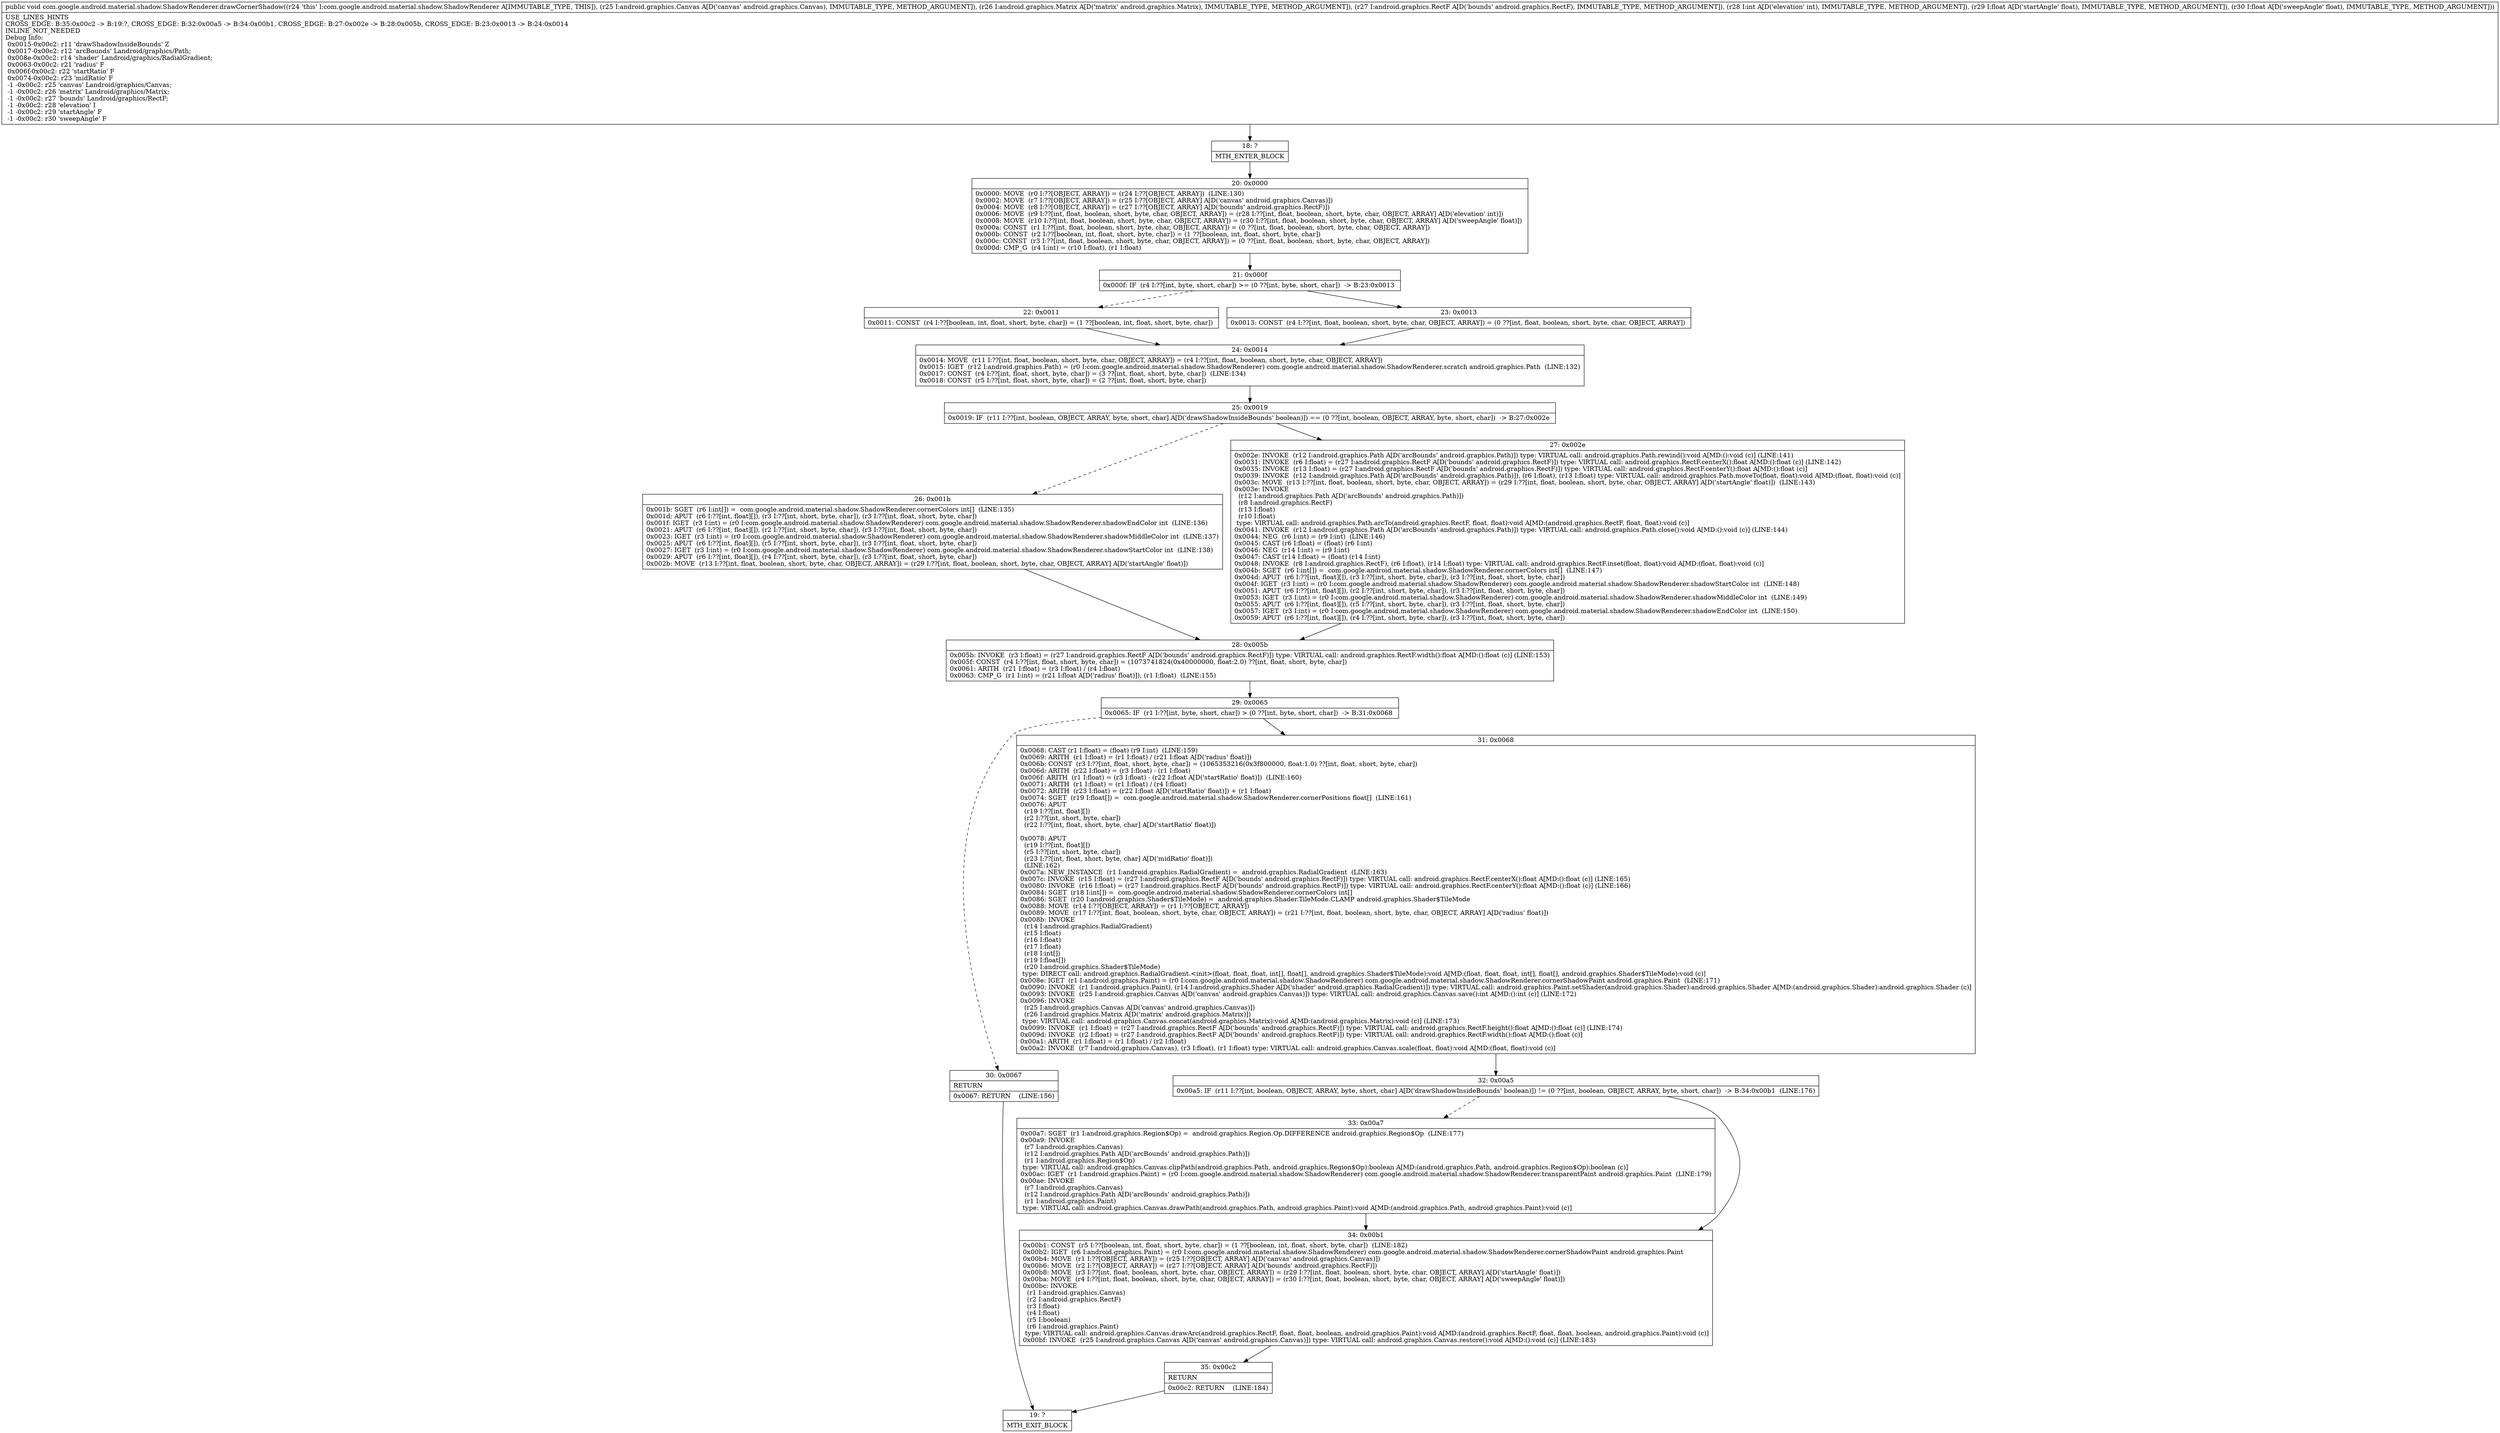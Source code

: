 digraph "CFG forcom.google.android.material.shadow.ShadowRenderer.drawCornerShadow(Landroid\/graphics\/Canvas;Landroid\/graphics\/Matrix;Landroid\/graphics\/RectF;IFF)V" {
Node_18 [shape=record,label="{18\:\ ?|MTH_ENTER_BLOCK\l}"];
Node_20 [shape=record,label="{20\:\ 0x0000|0x0000: MOVE  (r0 I:??[OBJECT, ARRAY]) = (r24 I:??[OBJECT, ARRAY])  (LINE:130)\l0x0002: MOVE  (r7 I:??[OBJECT, ARRAY]) = (r25 I:??[OBJECT, ARRAY] A[D('canvas' android.graphics.Canvas)]) \l0x0004: MOVE  (r8 I:??[OBJECT, ARRAY]) = (r27 I:??[OBJECT, ARRAY] A[D('bounds' android.graphics.RectF)]) \l0x0006: MOVE  (r9 I:??[int, float, boolean, short, byte, char, OBJECT, ARRAY]) = (r28 I:??[int, float, boolean, short, byte, char, OBJECT, ARRAY] A[D('elevation' int)]) \l0x0008: MOVE  (r10 I:??[int, float, boolean, short, byte, char, OBJECT, ARRAY]) = (r30 I:??[int, float, boolean, short, byte, char, OBJECT, ARRAY] A[D('sweepAngle' float)]) \l0x000a: CONST  (r1 I:??[int, float, boolean, short, byte, char, OBJECT, ARRAY]) = (0 ??[int, float, boolean, short, byte, char, OBJECT, ARRAY]) \l0x000b: CONST  (r2 I:??[boolean, int, float, short, byte, char]) = (1 ??[boolean, int, float, short, byte, char]) \l0x000c: CONST  (r3 I:??[int, float, boolean, short, byte, char, OBJECT, ARRAY]) = (0 ??[int, float, boolean, short, byte, char, OBJECT, ARRAY]) \l0x000d: CMP_G  (r4 I:int) = (r10 I:float), (r1 I:float) \l}"];
Node_21 [shape=record,label="{21\:\ 0x000f|0x000f: IF  (r4 I:??[int, byte, short, char]) \>= (0 ??[int, byte, short, char])  \-\> B:23:0x0013 \l}"];
Node_22 [shape=record,label="{22\:\ 0x0011|0x0011: CONST  (r4 I:??[boolean, int, float, short, byte, char]) = (1 ??[boolean, int, float, short, byte, char]) \l}"];
Node_24 [shape=record,label="{24\:\ 0x0014|0x0014: MOVE  (r11 I:??[int, float, boolean, short, byte, char, OBJECT, ARRAY]) = (r4 I:??[int, float, boolean, short, byte, char, OBJECT, ARRAY]) \l0x0015: IGET  (r12 I:android.graphics.Path) = (r0 I:com.google.android.material.shadow.ShadowRenderer) com.google.android.material.shadow.ShadowRenderer.scratch android.graphics.Path  (LINE:132)\l0x0017: CONST  (r4 I:??[int, float, short, byte, char]) = (3 ??[int, float, short, byte, char])  (LINE:134)\l0x0018: CONST  (r5 I:??[int, float, short, byte, char]) = (2 ??[int, float, short, byte, char]) \l}"];
Node_25 [shape=record,label="{25\:\ 0x0019|0x0019: IF  (r11 I:??[int, boolean, OBJECT, ARRAY, byte, short, char] A[D('drawShadowInsideBounds' boolean)]) == (0 ??[int, boolean, OBJECT, ARRAY, byte, short, char])  \-\> B:27:0x002e \l}"];
Node_26 [shape=record,label="{26\:\ 0x001b|0x001b: SGET  (r6 I:int[]) =  com.google.android.material.shadow.ShadowRenderer.cornerColors int[]  (LINE:135)\l0x001d: APUT  (r6 I:??[int, float][]), (r3 I:??[int, short, byte, char]), (r3 I:??[int, float, short, byte, char]) \l0x001f: IGET  (r3 I:int) = (r0 I:com.google.android.material.shadow.ShadowRenderer) com.google.android.material.shadow.ShadowRenderer.shadowEndColor int  (LINE:136)\l0x0021: APUT  (r6 I:??[int, float][]), (r2 I:??[int, short, byte, char]), (r3 I:??[int, float, short, byte, char]) \l0x0023: IGET  (r3 I:int) = (r0 I:com.google.android.material.shadow.ShadowRenderer) com.google.android.material.shadow.ShadowRenderer.shadowMiddleColor int  (LINE:137)\l0x0025: APUT  (r6 I:??[int, float][]), (r5 I:??[int, short, byte, char]), (r3 I:??[int, float, short, byte, char]) \l0x0027: IGET  (r3 I:int) = (r0 I:com.google.android.material.shadow.ShadowRenderer) com.google.android.material.shadow.ShadowRenderer.shadowStartColor int  (LINE:138)\l0x0029: APUT  (r6 I:??[int, float][]), (r4 I:??[int, short, byte, char]), (r3 I:??[int, float, short, byte, char]) \l0x002b: MOVE  (r13 I:??[int, float, boolean, short, byte, char, OBJECT, ARRAY]) = (r29 I:??[int, float, boolean, short, byte, char, OBJECT, ARRAY] A[D('startAngle' float)]) \l}"];
Node_28 [shape=record,label="{28\:\ 0x005b|0x005b: INVOKE  (r3 I:float) = (r27 I:android.graphics.RectF A[D('bounds' android.graphics.RectF)]) type: VIRTUAL call: android.graphics.RectF.width():float A[MD:():float (c)] (LINE:153)\l0x005f: CONST  (r4 I:??[int, float, short, byte, char]) = (1073741824(0x40000000, float:2.0) ??[int, float, short, byte, char]) \l0x0061: ARITH  (r21 I:float) = (r3 I:float) \/ (r4 I:float) \l0x0063: CMP_G  (r1 I:int) = (r21 I:float A[D('radius' float)]), (r1 I:float)  (LINE:155)\l}"];
Node_29 [shape=record,label="{29\:\ 0x0065|0x0065: IF  (r1 I:??[int, byte, short, char]) \> (0 ??[int, byte, short, char])  \-\> B:31:0x0068 \l}"];
Node_30 [shape=record,label="{30\:\ 0x0067|RETURN\l|0x0067: RETURN    (LINE:156)\l}"];
Node_19 [shape=record,label="{19\:\ ?|MTH_EXIT_BLOCK\l}"];
Node_31 [shape=record,label="{31\:\ 0x0068|0x0068: CAST (r1 I:float) = (float) (r9 I:int)  (LINE:159)\l0x0069: ARITH  (r1 I:float) = (r1 I:float) \/ (r21 I:float A[D('radius' float)]) \l0x006b: CONST  (r3 I:??[int, float, short, byte, char]) = (1065353216(0x3f800000, float:1.0) ??[int, float, short, byte, char]) \l0x006d: ARITH  (r22 I:float) = (r3 I:float) \- (r1 I:float) \l0x006f: ARITH  (r1 I:float) = (r3 I:float) \- (r22 I:float A[D('startRatio' float)])  (LINE:160)\l0x0071: ARITH  (r1 I:float) = (r1 I:float) \/ (r4 I:float) \l0x0072: ARITH  (r23 I:float) = (r22 I:float A[D('startRatio' float)]) + (r1 I:float) \l0x0074: SGET  (r19 I:float[]) =  com.google.android.material.shadow.ShadowRenderer.cornerPositions float[]  (LINE:161)\l0x0076: APUT  \l  (r19 I:??[int, float][])\l  (r2 I:??[int, short, byte, char])\l  (r22 I:??[int, float, short, byte, char] A[D('startRatio' float)])\l \l0x0078: APUT  \l  (r19 I:??[int, float][])\l  (r5 I:??[int, short, byte, char])\l  (r23 I:??[int, float, short, byte, char] A[D('midRatio' float)])\l  (LINE:162)\l0x007a: NEW_INSTANCE  (r1 I:android.graphics.RadialGradient) =  android.graphics.RadialGradient  (LINE:163)\l0x007c: INVOKE  (r15 I:float) = (r27 I:android.graphics.RectF A[D('bounds' android.graphics.RectF)]) type: VIRTUAL call: android.graphics.RectF.centerX():float A[MD:():float (c)] (LINE:165)\l0x0080: INVOKE  (r16 I:float) = (r27 I:android.graphics.RectF A[D('bounds' android.graphics.RectF)]) type: VIRTUAL call: android.graphics.RectF.centerY():float A[MD:():float (c)] (LINE:166)\l0x0084: SGET  (r18 I:int[]) =  com.google.android.material.shadow.ShadowRenderer.cornerColors int[] \l0x0086: SGET  (r20 I:android.graphics.Shader$TileMode) =  android.graphics.Shader.TileMode.CLAMP android.graphics.Shader$TileMode \l0x0088: MOVE  (r14 I:??[OBJECT, ARRAY]) = (r1 I:??[OBJECT, ARRAY]) \l0x0089: MOVE  (r17 I:??[int, float, boolean, short, byte, char, OBJECT, ARRAY]) = (r21 I:??[int, float, boolean, short, byte, char, OBJECT, ARRAY] A[D('radius' float)]) \l0x008b: INVOKE  \l  (r14 I:android.graphics.RadialGradient)\l  (r15 I:float)\l  (r16 I:float)\l  (r17 I:float)\l  (r18 I:int[])\l  (r19 I:float[])\l  (r20 I:android.graphics.Shader$TileMode)\l type: DIRECT call: android.graphics.RadialGradient.\<init\>(float, float, float, int[], float[], android.graphics.Shader$TileMode):void A[MD:(float, float, float, int[], float[], android.graphics.Shader$TileMode):void (c)]\l0x008e: IGET  (r1 I:android.graphics.Paint) = (r0 I:com.google.android.material.shadow.ShadowRenderer) com.google.android.material.shadow.ShadowRenderer.cornerShadowPaint android.graphics.Paint  (LINE:171)\l0x0090: INVOKE  (r1 I:android.graphics.Paint), (r14 I:android.graphics.Shader A[D('shader' android.graphics.RadialGradient)]) type: VIRTUAL call: android.graphics.Paint.setShader(android.graphics.Shader):android.graphics.Shader A[MD:(android.graphics.Shader):android.graphics.Shader (c)]\l0x0093: INVOKE  (r25 I:android.graphics.Canvas A[D('canvas' android.graphics.Canvas)]) type: VIRTUAL call: android.graphics.Canvas.save():int A[MD:():int (c)] (LINE:172)\l0x0096: INVOKE  \l  (r25 I:android.graphics.Canvas A[D('canvas' android.graphics.Canvas)])\l  (r26 I:android.graphics.Matrix A[D('matrix' android.graphics.Matrix)])\l type: VIRTUAL call: android.graphics.Canvas.concat(android.graphics.Matrix):void A[MD:(android.graphics.Matrix):void (c)] (LINE:173)\l0x0099: INVOKE  (r1 I:float) = (r27 I:android.graphics.RectF A[D('bounds' android.graphics.RectF)]) type: VIRTUAL call: android.graphics.RectF.height():float A[MD:():float (c)] (LINE:174)\l0x009d: INVOKE  (r2 I:float) = (r27 I:android.graphics.RectF A[D('bounds' android.graphics.RectF)]) type: VIRTUAL call: android.graphics.RectF.width():float A[MD:():float (c)]\l0x00a1: ARITH  (r1 I:float) = (r1 I:float) \/ (r2 I:float) \l0x00a2: INVOKE  (r7 I:android.graphics.Canvas), (r3 I:float), (r1 I:float) type: VIRTUAL call: android.graphics.Canvas.scale(float, float):void A[MD:(float, float):void (c)]\l}"];
Node_32 [shape=record,label="{32\:\ 0x00a5|0x00a5: IF  (r11 I:??[int, boolean, OBJECT, ARRAY, byte, short, char] A[D('drawShadowInsideBounds' boolean)]) != (0 ??[int, boolean, OBJECT, ARRAY, byte, short, char])  \-\> B:34:0x00b1  (LINE:176)\l}"];
Node_33 [shape=record,label="{33\:\ 0x00a7|0x00a7: SGET  (r1 I:android.graphics.Region$Op) =  android.graphics.Region.Op.DIFFERENCE android.graphics.Region$Op  (LINE:177)\l0x00a9: INVOKE  \l  (r7 I:android.graphics.Canvas)\l  (r12 I:android.graphics.Path A[D('arcBounds' android.graphics.Path)])\l  (r1 I:android.graphics.Region$Op)\l type: VIRTUAL call: android.graphics.Canvas.clipPath(android.graphics.Path, android.graphics.Region$Op):boolean A[MD:(android.graphics.Path, android.graphics.Region$Op):boolean (c)]\l0x00ac: IGET  (r1 I:android.graphics.Paint) = (r0 I:com.google.android.material.shadow.ShadowRenderer) com.google.android.material.shadow.ShadowRenderer.transparentPaint android.graphics.Paint  (LINE:179)\l0x00ae: INVOKE  \l  (r7 I:android.graphics.Canvas)\l  (r12 I:android.graphics.Path A[D('arcBounds' android.graphics.Path)])\l  (r1 I:android.graphics.Paint)\l type: VIRTUAL call: android.graphics.Canvas.drawPath(android.graphics.Path, android.graphics.Paint):void A[MD:(android.graphics.Path, android.graphics.Paint):void (c)]\l}"];
Node_34 [shape=record,label="{34\:\ 0x00b1|0x00b1: CONST  (r5 I:??[boolean, int, float, short, byte, char]) = (1 ??[boolean, int, float, short, byte, char])  (LINE:182)\l0x00b2: IGET  (r6 I:android.graphics.Paint) = (r0 I:com.google.android.material.shadow.ShadowRenderer) com.google.android.material.shadow.ShadowRenderer.cornerShadowPaint android.graphics.Paint \l0x00b4: MOVE  (r1 I:??[OBJECT, ARRAY]) = (r25 I:??[OBJECT, ARRAY] A[D('canvas' android.graphics.Canvas)]) \l0x00b6: MOVE  (r2 I:??[OBJECT, ARRAY]) = (r27 I:??[OBJECT, ARRAY] A[D('bounds' android.graphics.RectF)]) \l0x00b8: MOVE  (r3 I:??[int, float, boolean, short, byte, char, OBJECT, ARRAY]) = (r29 I:??[int, float, boolean, short, byte, char, OBJECT, ARRAY] A[D('startAngle' float)]) \l0x00ba: MOVE  (r4 I:??[int, float, boolean, short, byte, char, OBJECT, ARRAY]) = (r30 I:??[int, float, boolean, short, byte, char, OBJECT, ARRAY] A[D('sweepAngle' float)]) \l0x00bc: INVOKE  \l  (r1 I:android.graphics.Canvas)\l  (r2 I:android.graphics.RectF)\l  (r3 I:float)\l  (r4 I:float)\l  (r5 I:boolean)\l  (r6 I:android.graphics.Paint)\l type: VIRTUAL call: android.graphics.Canvas.drawArc(android.graphics.RectF, float, float, boolean, android.graphics.Paint):void A[MD:(android.graphics.RectF, float, float, boolean, android.graphics.Paint):void (c)]\l0x00bf: INVOKE  (r25 I:android.graphics.Canvas A[D('canvas' android.graphics.Canvas)]) type: VIRTUAL call: android.graphics.Canvas.restore():void A[MD:():void (c)] (LINE:183)\l}"];
Node_35 [shape=record,label="{35\:\ 0x00c2|RETURN\l|0x00c2: RETURN    (LINE:184)\l}"];
Node_27 [shape=record,label="{27\:\ 0x002e|0x002e: INVOKE  (r12 I:android.graphics.Path A[D('arcBounds' android.graphics.Path)]) type: VIRTUAL call: android.graphics.Path.rewind():void A[MD:():void (c)] (LINE:141)\l0x0031: INVOKE  (r6 I:float) = (r27 I:android.graphics.RectF A[D('bounds' android.graphics.RectF)]) type: VIRTUAL call: android.graphics.RectF.centerX():float A[MD:():float (c)] (LINE:142)\l0x0035: INVOKE  (r13 I:float) = (r27 I:android.graphics.RectF A[D('bounds' android.graphics.RectF)]) type: VIRTUAL call: android.graphics.RectF.centerY():float A[MD:():float (c)]\l0x0039: INVOKE  (r12 I:android.graphics.Path A[D('arcBounds' android.graphics.Path)]), (r6 I:float), (r13 I:float) type: VIRTUAL call: android.graphics.Path.moveTo(float, float):void A[MD:(float, float):void (c)]\l0x003c: MOVE  (r13 I:??[int, float, boolean, short, byte, char, OBJECT, ARRAY]) = (r29 I:??[int, float, boolean, short, byte, char, OBJECT, ARRAY] A[D('startAngle' float)])  (LINE:143)\l0x003e: INVOKE  \l  (r12 I:android.graphics.Path A[D('arcBounds' android.graphics.Path)])\l  (r8 I:android.graphics.RectF)\l  (r13 I:float)\l  (r10 I:float)\l type: VIRTUAL call: android.graphics.Path.arcTo(android.graphics.RectF, float, float):void A[MD:(android.graphics.RectF, float, float):void (c)]\l0x0041: INVOKE  (r12 I:android.graphics.Path A[D('arcBounds' android.graphics.Path)]) type: VIRTUAL call: android.graphics.Path.close():void A[MD:():void (c)] (LINE:144)\l0x0044: NEG  (r6 I:int) = (r9 I:int)  (LINE:146)\l0x0045: CAST (r6 I:float) = (float) (r6 I:int) \l0x0046: NEG  (r14 I:int) = (r9 I:int) \l0x0047: CAST (r14 I:float) = (float) (r14 I:int) \l0x0048: INVOKE  (r8 I:android.graphics.RectF), (r6 I:float), (r14 I:float) type: VIRTUAL call: android.graphics.RectF.inset(float, float):void A[MD:(float, float):void (c)]\l0x004b: SGET  (r6 I:int[]) =  com.google.android.material.shadow.ShadowRenderer.cornerColors int[]  (LINE:147)\l0x004d: APUT  (r6 I:??[int, float][]), (r3 I:??[int, short, byte, char]), (r3 I:??[int, float, short, byte, char]) \l0x004f: IGET  (r3 I:int) = (r0 I:com.google.android.material.shadow.ShadowRenderer) com.google.android.material.shadow.ShadowRenderer.shadowStartColor int  (LINE:148)\l0x0051: APUT  (r6 I:??[int, float][]), (r2 I:??[int, short, byte, char]), (r3 I:??[int, float, short, byte, char]) \l0x0053: IGET  (r3 I:int) = (r0 I:com.google.android.material.shadow.ShadowRenderer) com.google.android.material.shadow.ShadowRenderer.shadowMiddleColor int  (LINE:149)\l0x0055: APUT  (r6 I:??[int, float][]), (r5 I:??[int, short, byte, char]), (r3 I:??[int, float, short, byte, char]) \l0x0057: IGET  (r3 I:int) = (r0 I:com.google.android.material.shadow.ShadowRenderer) com.google.android.material.shadow.ShadowRenderer.shadowEndColor int  (LINE:150)\l0x0059: APUT  (r6 I:??[int, float][]), (r4 I:??[int, short, byte, char]), (r3 I:??[int, float, short, byte, char]) \l}"];
Node_23 [shape=record,label="{23\:\ 0x0013|0x0013: CONST  (r4 I:??[int, float, boolean, short, byte, char, OBJECT, ARRAY]) = (0 ??[int, float, boolean, short, byte, char, OBJECT, ARRAY]) \l}"];
MethodNode[shape=record,label="{public void com.google.android.material.shadow.ShadowRenderer.drawCornerShadow((r24 'this' I:com.google.android.material.shadow.ShadowRenderer A[IMMUTABLE_TYPE, THIS]), (r25 I:android.graphics.Canvas A[D('canvas' android.graphics.Canvas), IMMUTABLE_TYPE, METHOD_ARGUMENT]), (r26 I:android.graphics.Matrix A[D('matrix' android.graphics.Matrix), IMMUTABLE_TYPE, METHOD_ARGUMENT]), (r27 I:android.graphics.RectF A[D('bounds' android.graphics.RectF), IMMUTABLE_TYPE, METHOD_ARGUMENT]), (r28 I:int A[D('elevation' int), IMMUTABLE_TYPE, METHOD_ARGUMENT]), (r29 I:float A[D('startAngle' float), IMMUTABLE_TYPE, METHOD_ARGUMENT]), (r30 I:float A[D('sweepAngle' float), IMMUTABLE_TYPE, METHOD_ARGUMENT]))  | USE_LINES_HINTS\lCROSS_EDGE: B:35:0x00c2 \-\> B:19:?, CROSS_EDGE: B:32:0x00a5 \-\> B:34:0x00b1, CROSS_EDGE: B:27:0x002e \-\> B:28:0x005b, CROSS_EDGE: B:23:0x0013 \-\> B:24:0x0014\lINLINE_NOT_NEEDED\lDebug Info:\l  0x0015\-0x00c2: r11 'drawShadowInsideBounds' Z\l  0x0017\-0x00c2: r12 'arcBounds' Landroid\/graphics\/Path;\l  0x008e\-0x00c2: r14 'shader' Landroid\/graphics\/RadialGradient;\l  0x0063\-0x00c2: r21 'radius' F\l  0x006f\-0x00c2: r22 'startRatio' F\l  0x0074\-0x00c2: r23 'midRatio' F\l  \-1 \-0x00c2: r25 'canvas' Landroid\/graphics\/Canvas;\l  \-1 \-0x00c2: r26 'matrix' Landroid\/graphics\/Matrix;\l  \-1 \-0x00c2: r27 'bounds' Landroid\/graphics\/RectF;\l  \-1 \-0x00c2: r28 'elevation' I\l  \-1 \-0x00c2: r29 'startAngle' F\l  \-1 \-0x00c2: r30 'sweepAngle' F\l}"];
MethodNode -> Node_18;Node_18 -> Node_20;
Node_20 -> Node_21;
Node_21 -> Node_22[style=dashed];
Node_21 -> Node_23;
Node_22 -> Node_24;
Node_24 -> Node_25;
Node_25 -> Node_26[style=dashed];
Node_25 -> Node_27;
Node_26 -> Node_28;
Node_28 -> Node_29;
Node_29 -> Node_30[style=dashed];
Node_29 -> Node_31;
Node_30 -> Node_19;
Node_31 -> Node_32;
Node_32 -> Node_33[style=dashed];
Node_32 -> Node_34;
Node_33 -> Node_34;
Node_34 -> Node_35;
Node_35 -> Node_19;
Node_27 -> Node_28;
Node_23 -> Node_24;
}

